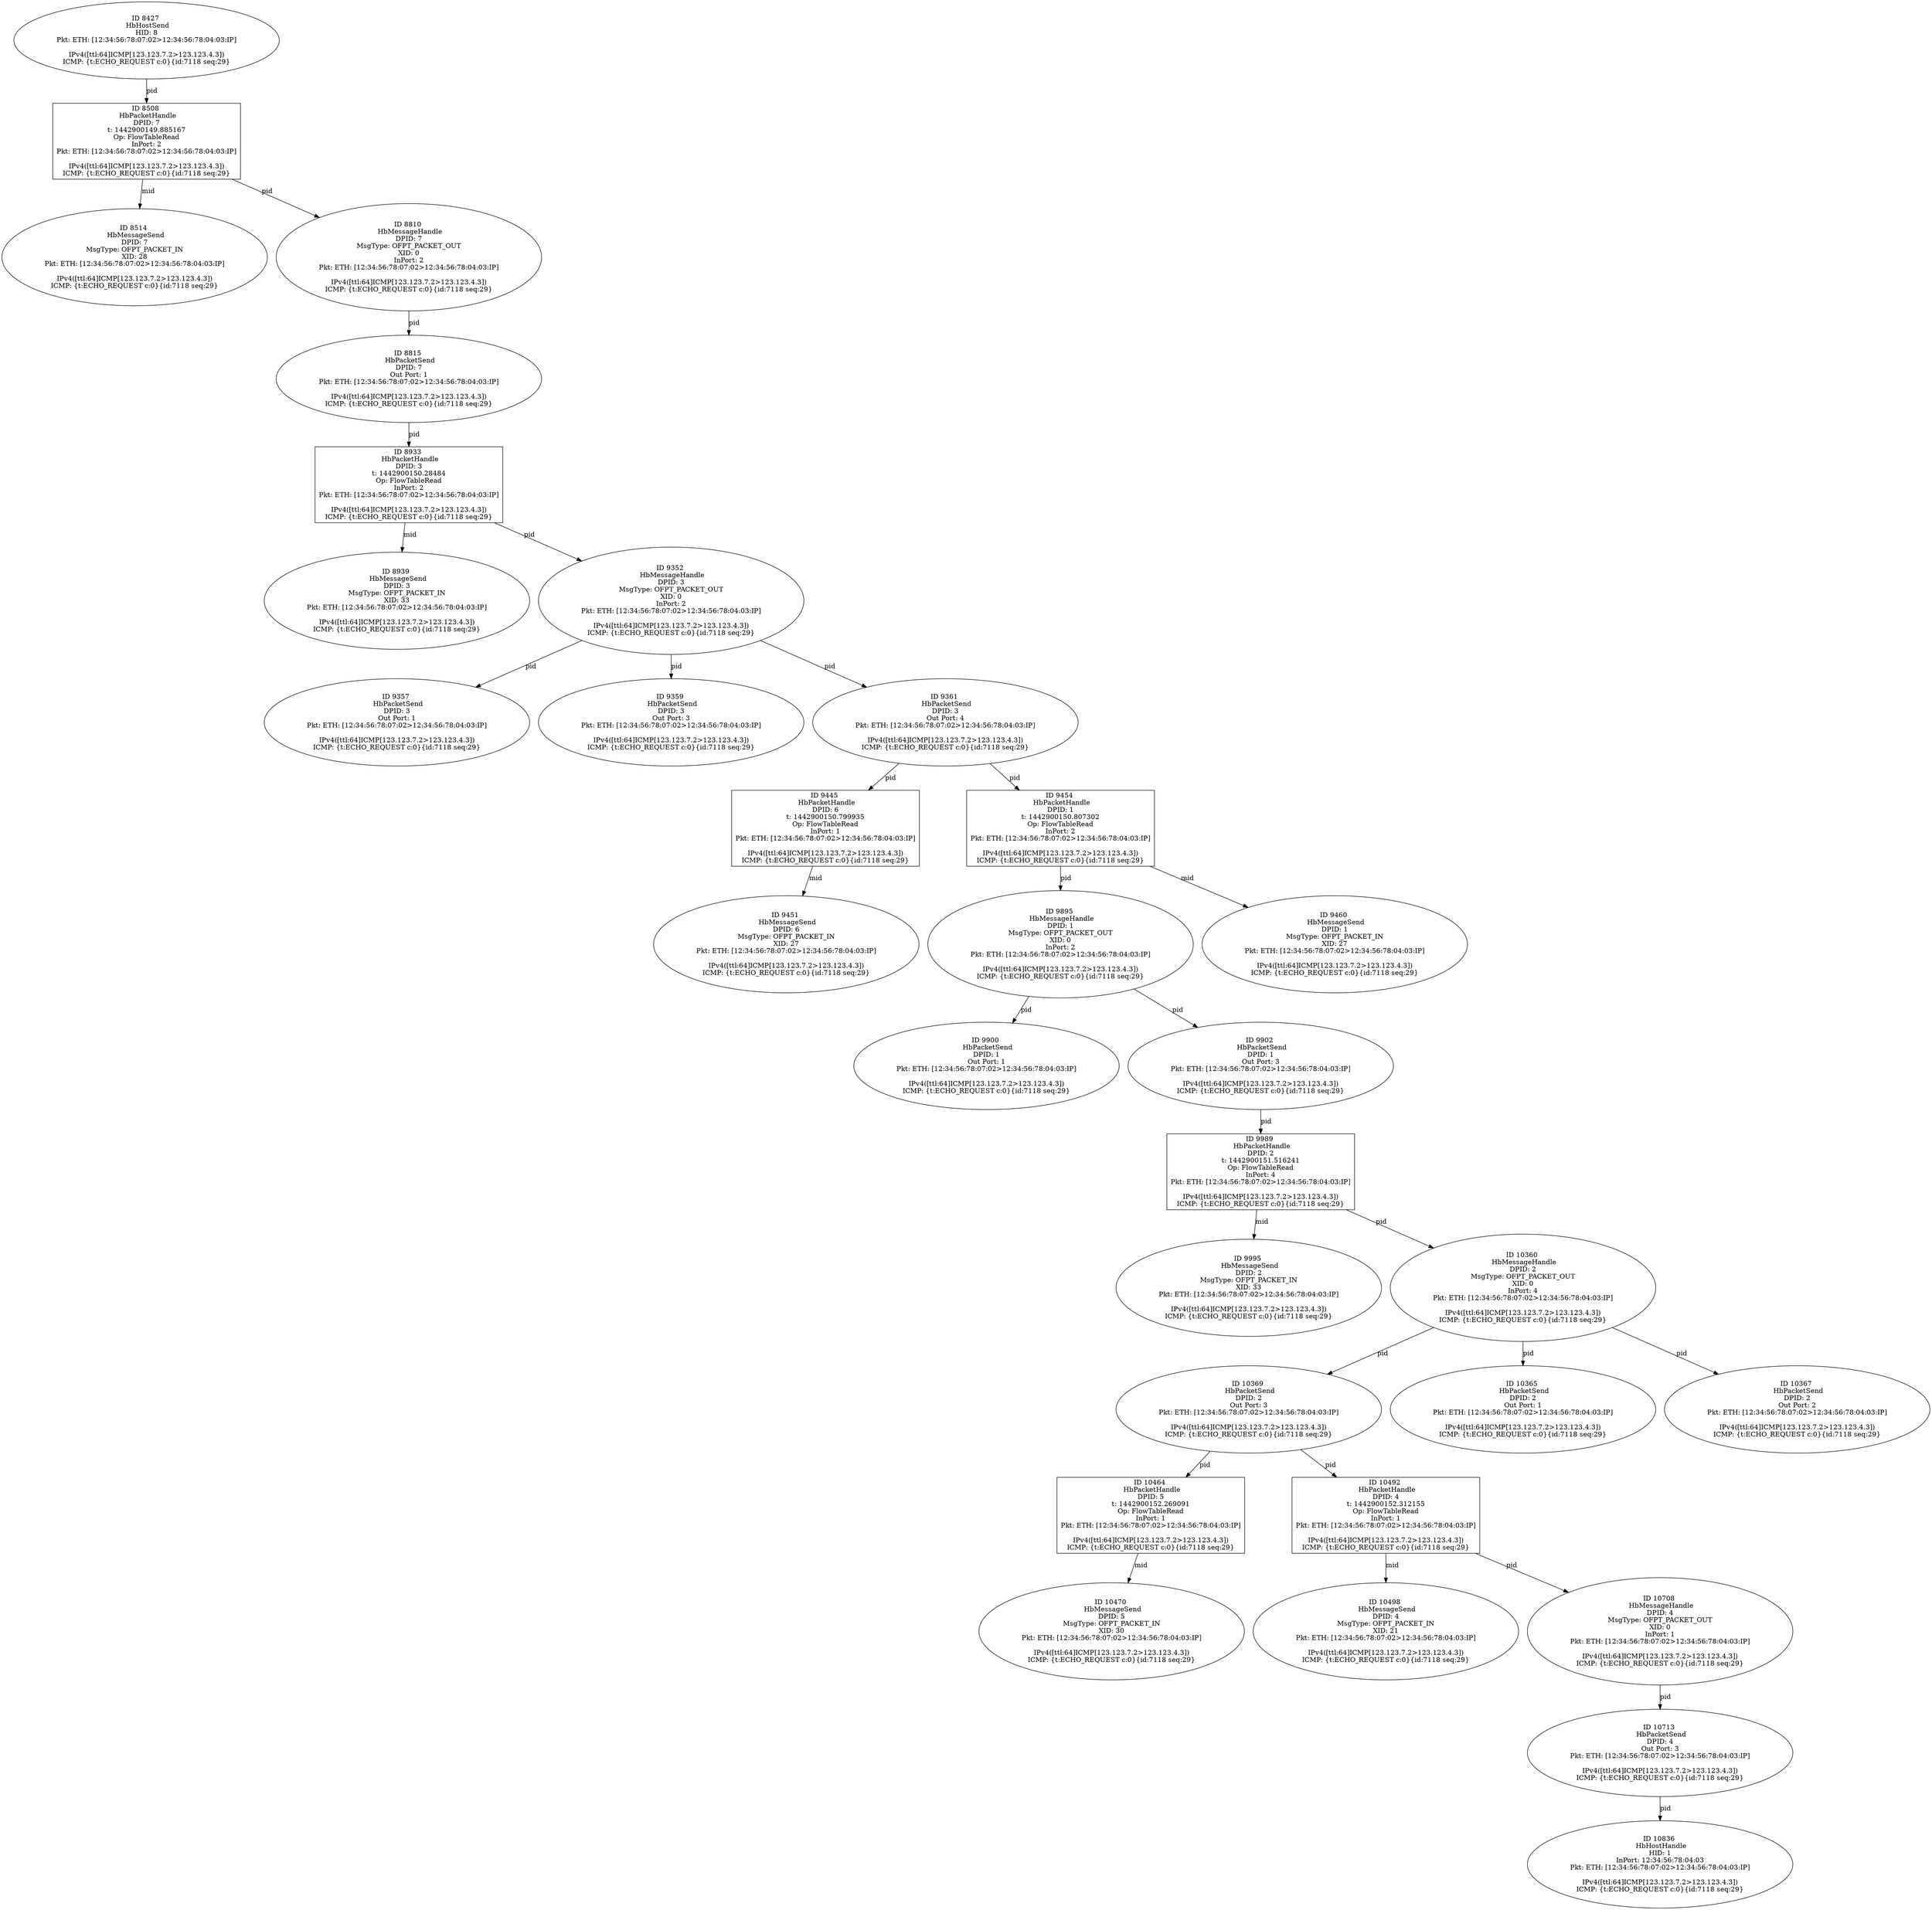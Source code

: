 strict digraph G {
10369 [shape=oval, event=<hb_events.HbPacketSend object at 0x109f85a10>, label="ID 10369 
 HbPacketSend
DPID: 2
Out Port: 3
Pkt: ETH: [12:34:56:78:07:02>12:34:56:78:04:03:IP]

IPv4([ttl:64]ICMP[123.123.7.2>123.123.4.3])
ICMP: {t:ECHO_REQUEST c:0}{id:7118 seq:29}"];
10498 [shape=oval, event=<hb_events.HbMessageSend object at 0x109ffb390>, label="ID 10498 
 HbMessageSend
DPID: 4
MsgType: OFPT_PACKET_IN
XID: 21
Pkt: ETH: [12:34:56:78:07:02>12:34:56:78:04:03:IP]

IPv4([ttl:64]ICMP[123.123.7.2>123.123.4.3])
ICMP: {t:ECHO_REQUEST c:0}{id:7118 seq:29}"];
8939 [shape=oval, event=<hb_events.HbMessageSend object at 0x109b99a10>, label="ID 8939 
 HbMessageSend
DPID: 3
MsgType: OFPT_PACKET_IN
XID: 33
Pkt: ETH: [12:34:56:78:07:02>12:34:56:78:04:03:IP]

IPv4([ttl:64]ICMP[123.123.7.2>123.123.4.3])
ICMP: {t:ECHO_REQUEST c:0}{id:7118 seq:29}"];
9989 [shape=box, event=<hb_events.HbPacketHandle object at 0x109e2ead0>, label="ID 9989 
 HbPacketHandle
DPID: 2
t: 1442900151.516241
Op: FlowTableRead
InPort: 4
Pkt: ETH: [12:34:56:78:07:02>12:34:56:78:04:03:IP]

IPv4([ttl:64]ICMP[123.123.7.2>123.123.4.3])
ICMP: {t:ECHO_REQUEST c:0}{id:7118 seq:29}"];
9352 [shape=oval, event=<hb_events.HbMessageHandle object at 0x109c66fd0>, label="ID 9352 
 HbMessageHandle
DPID: 3
MsgType: OFPT_PACKET_OUT
XID: 0
InPort: 2
Pkt: ETH: [12:34:56:78:07:02>12:34:56:78:04:03:IP]

IPv4([ttl:64]ICMP[123.123.7.2>123.123.4.3])
ICMP: {t:ECHO_REQUEST c:0}{id:7118 seq:29}"];
9995 [shape=oval, event=<hb_events.HbMessageSend object at 0x109e3d290>, label="ID 9995 
 HbMessageSend
DPID: 2
MsgType: OFPT_PACKET_IN
XID: 33
Pkt: ETH: [12:34:56:78:07:02>12:34:56:78:04:03:IP]

IPv4([ttl:64]ICMP[123.123.7.2>123.123.4.3])
ICMP: {t:ECHO_REQUEST c:0}{id:7118 seq:29}"];
9357 [shape=oval, event=<hb_events.HbPacketSend object at 0x109c72c90>, label="ID 9357 
 HbPacketSend
DPID: 3
Out Port: 1
Pkt: ETH: [12:34:56:78:07:02>12:34:56:78:04:03:IP]

IPv4([ttl:64]ICMP[123.123.7.2>123.123.4.3])
ICMP: {t:ECHO_REQUEST c:0}{id:7118 seq:29}"];
9359 [shape=oval, event=<hb_events.HbPacketSend object at 0x109c802d0>, label="ID 9359 
 HbPacketSend
DPID: 3
Out Port: 3
Pkt: ETH: [12:34:56:78:07:02>12:34:56:78:04:03:IP]

IPv4([ttl:64]ICMP[123.123.7.2>123.123.4.3])
ICMP: {t:ECHO_REQUEST c:0}{id:7118 seq:29}"];
9361 [shape=oval, event=<hb_events.HbPacketSend object at 0x109c80510>, label="ID 9361 
 HbPacketSend
DPID: 3
Out Port: 4
Pkt: ETH: [12:34:56:78:07:02>12:34:56:78:04:03:IP]

IPv4([ttl:64]ICMP[123.123.7.2>123.123.4.3])
ICMP: {t:ECHO_REQUEST c:0}{id:7118 seq:29}"];
9895 [shape=oval, event=<hb_events.HbMessageHandle object at 0x109e09d10>, label="ID 9895 
 HbMessageHandle
DPID: 1
MsgType: OFPT_PACKET_OUT
XID: 0
InPort: 2
Pkt: ETH: [12:34:56:78:07:02>12:34:56:78:04:03:IP]

IPv4([ttl:64]ICMP[123.123.7.2>123.123.4.3])
ICMP: {t:ECHO_REQUEST c:0}{id:7118 seq:29}"];
9900 [shape=oval, event=<hb_events.HbPacketSend object at 0x109de8890>, label="ID 9900 
 HbPacketSend
DPID: 1
Out Port: 1
Pkt: ETH: [12:34:56:78:07:02>12:34:56:78:04:03:IP]

IPv4([ttl:64]ICMP[123.123.7.2>123.123.4.3])
ICMP: {t:ECHO_REQUEST c:0}{id:7118 seq:29}"];
9902 [shape=oval, event=<hb_events.HbPacketSend object at 0x109de8ad0>, label="ID 9902 
 HbPacketSend
DPID: 1
Out Port: 3
Pkt: ETH: [12:34:56:78:07:02>12:34:56:78:04:03:IP]

IPv4([ttl:64]ICMP[123.123.7.2>123.123.4.3])
ICMP: {t:ECHO_REQUEST c:0}{id:7118 seq:29}"];
9451 [shape=oval, event=<hb_events.HbMessageSend object at 0x109c9b910>, label="ID 9451 
 HbMessageSend
DPID: 6
MsgType: OFPT_PACKET_IN
XID: 27
Pkt: ETH: [12:34:56:78:07:02>12:34:56:78:04:03:IP]

IPv4([ttl:64]ICMP[123.123.7.2>123.123.4.3])
ICMP: {t:ECHO_REQUEST c:0}{id:7118 seq:29}"];
8508 [shape=box, event=<hb_events.HbPacketHandle object at 0x109ad6b90>, label="ID 8508 
 HbPacketHandle
DPID: 7
t: 1442900149.885167
Op: FlowTableRead
InPort: 2
Pkt: ETH: [12:34:56:78:07:02>12:34:56:78:04:03:IP]

IPv4([ttl:64]ICMP[123.123.7.2>123.123.4.3])
ICMP: {t:ECHO_REQUEST c:0}{id:7118 seq:29}"];
8514 [shape=oval, event=<hb_events.HbMessageSend object at 0x109add390>, label="ID 8514 
 HbMessageSend
DPID: 7
MsgType: OFPT_PACKET_IN
XID: 28
Pkt: ETH: [12:34:56:78:07:02>12:34:56:78:04:03:IP]

IPv4([ttl:64]ICMP[123.123.7.2>123.123.4.3])
ICMP: {t:ECHO_REQUEST c:0}{id:7118 seq:29}"];
10708 [shape=oval, event=<hb_events.HbMessageHandle object at 0x10a0c27d0>, label="ID 10708 
 HbMessageHandle
DPID: 4
MsgType: OFPT_PACKET_OUT
XID: 0
InPort: 1
Pkt: ETH: [12:34:56:78:07:02>12:34:56:78:04:03:IP]

IPv4([ttl:64]ICMP[123.123.7.2>123.123.4.3])
ICMP: {t:ECHO_REQUEST c:0}{id:7118 seq:29}"];
10713 [shape=oval, event=<hb_events.HbPacketSend object at 0x10a0c20d0>, label="ID 10713 
 HbPacketSend
DPID: 4
Out Port: 3
Pkt: ETH: [12:34:56:78:07:02>12:34:56:78:04:03:IP]

IPv4([ttl:64]ICMP[123.123.7.2>123.123.4.3])
ICMP: {t:ECHO_REQUEST c:0}{id:7118 seq:29}"];
9445 [shape=box, event=<hb_events.HbPacketHandle object at 0x109c8ca10>, label="ID 9445 
 HbPacketHandle
DPID: 6
t: 1442900150.799935
Op: FlowTableRead
InPort: 1
Pkt: ETH: [12:34:56:78:07:02>12:34:56:78:04:03:IP]

IPv4([ttl:64]ICMP[123.123.7.2>123.123.4.3])
ICMP: {t:ECHO_REQUEST c:0}{id:7118 seq:29}"];
10464 [shape=box, event=<hb_events.HbPacketHandle object at 0x109fd4390>, label="ID 10464 
 HbPacketHandle
DPID: 5
t: 1442900152.269091
Op: FlowTableRead
InPort: 1
Pkt: ETH: [12:34:56:78:07:02>12:34:56:78:04:03:IP]

IPv4([ttl:64]ICMP[123.123.7.2>123.123.4.3])
ICMP: {t:ECHO_REQUEST c:0}{id:7118 seq:29}"];
8933 [shape=box, event=<hb_events.HbPacketHandle object at 0x109b93690>, label="ID 8933 
 HbPacketHandle
DPID: 3
t: 1442900150.28484
Op: FlowTableRead
InPort: 2
Pkt: ETH: [12:34:56:78:07:02>12:34:56:78:04:03:IP]

IPv4([ttl:64]ICMP[123.123.7.2>123.123.4.3])
ICMP: {t:ECHO_REQUEST c:0}{id:7118 seq:29}"];
10470 [shape=oval, event=<hb_events.HbMessageSend object at 0x109fd4ad0>, label="ID 10470 
 HbMessageSend
DPID: 5
MsgType: OFPT_PACKET_IN
XID: 30
Pkt: ETH: [12:34:56:78:07:02>12:34:56:78:04:03:IP]

IPv4([ttl:64]ICMP[123.123.7.2>123.123.4.3])
ICMP: {t:ECHO_REQUEST c:0}{id:7118 seq:29}"];
8810 [shape=oval, event=<hb_events.HbMessageHandle object at 0x109b5f710>, label="ID 8810 
 HbMessageHandle
DPID: 7
MsgType: OFPT_PACKET_OUT
XID: 0
InPort: 2
Pkt: ETH: [12:34:56:78:07:02>12:34:56:78:04:03:IP]

IPv4([ttl:64]ICMP[123.123.7.2>123.123.4.3])
ICMP: {t:ECHO_REQUEST c:0}{id:7118 seq:29}"];
8427 [shape=oval, event=<hb_events.HbHostSend object at 0x109ab6f50>, label="ID 8427 
 HbHostSend
HID: 8
Pkt: ETH: [12:34:56:78:07:02>12:34:56:78:04:03:IP]

IPv4([ttl:64]ICMP[123.123.7.2>123.123.4.3])
ICMP: {t:ECHO_REQUEST c:0}{id:7118 seq:29}"];
9454 [shape=box, event=<hb_events.HbPacketHandle object at 0x109c9b8d0>, label="ID 9454 
 HbPacketHandle
DPID: 1
t: 1442900150.807302
Op: FlowTableRead
InPort: 2
Pkt: ETH: [12:34:56:78:07:02>12:34:56:78:04:03:IP]

IPv4([ttl:64]ICMP[123.123.7.2>123.123.4.3])
ICMP: {t:ECHO_REQUEST c:0}{id:7118 seq:29}"];
8815 [shape=oval, event=<hb_events.HbPacketSend object at 0x109b5fc10>, label="ID 8815 
 HbPacketSend
DPID: 7
Out Port: 1
Pkt: ETH: [12:34:56:78:07:02>12:34:56:78:04:03:IP]

IPv4([ttl:64]ICMP[123.123.7.2>123.123.4.3])
ICMP: {t:ECHO_REQUEST c:0}{id:7118 seq:29}"];
9460 [shape=oval, event=<hb_events.HbMessageSend object at 0x109ca1e50>, label="ID 9460 
 HbMessageSend
DPID: 1
MsgType: OFPT_PACKET_IN
XID: 27
Pkt: ETH: [12:34:56:78:07:02>12:34:56:78:04:03:IP]

IPv4([ttl:64]ICMP[123.123.7.2>123.123.4.3])
ICMP: {t:ECHO_REQUEST c:0}{id:7118 seq:29}"];
10360 [shape=oval, event=<hb_events.HbMessageHandle object at 0x109f72f50>, label="ID 10360 
 HbMessageHandle
DPID: 2
MsgType: OFPT_PACKET_OUT
XID: 0
InPort: 4
Pkt: ETH: [12:34:56:78:07:02>12:34:56:78:04:03:IP]

IPv4([ttl:64]ICMP[123.123.7.2>123.123.4.3])
ICMP: {t:ECHO_REQUEST c:0}{id:7118 seq:29}"];
10836 [shape=oval, event=<hb_events.HbHostHandle object at 0x10a123a50>, label="ID 10836 
 HbHostHandle
HID: 1
InPort: 12:34:56:78:04:03
Pkt: ETH: [12:34:56:78:07:02>12:34:56:78:04:03:IP]

IPv4([ttl:64]ICMP[123.123.7.2>123.123.4.3])
ICMP: {t:ECHO_REQUEST c:0}{id:7118 seq:29}"];
10492 [shape=box, event=<hb_events.HbPacketHandle object at 0x109fee510>, label="ID 10492 
 HbPacketHandle
DPID: 4
t: 1442900152.312155
Op: FlowTableRead
InPort: 1
Pkt: ETH: [12:34:56:78:07:02>12:34:56:78:04:03:IP]

IPv4([ttl:64]ICMP[123.123.7.2>123.123.4.3])
ICMP: {t:ECHO_REQUEST c:0}{id:7118 seq:29}"];
10365 [shape=oval, event=<hb_events.HbPacketSend object at 0x109f85590>, label="ID 10365 
 HbPacketSend
DPID: 2
Out Port: 1
Pkt: ETH: [12:34:56:78:07:02>12:34:56:78:04:03:IP]

IPv4([ttl:64]ICMP[123.123.7.2>123.123.4.3])
ICMP: {t:ECHO_REQUEST c:0}{id:7118 seq:29}"];
10367 [shape=oval, event=<hb_events.HbPacketSend object at 0x109f857d0>, label="ID 10367 
 HbPacketSend
DPID: 2
Out Port: 2
Pkt: ETH: [12:34:56:78:07:02>12:34:56:78:04:03:IP]

IPv4([ttl:64]ICMP[123.123.7.2>123.123.4.3])
ICMP: {t:ECHO_REQUEST c:0}{id:7118 seq:29}"];
10369 -> 10464  [rel=pid, label=pid];
10369 -> 10492  [rel=pid, label=pid];
9989 -> 10360  [rel=pid, label=pid];
9989 -> 9995  [rel=mid, label=mid];
9352 -> 9361  [rel=pid, label=pid];
9352 -> 9357  [rel=pid, label=pid];
9352 -> 9359  [rel=pid, label=pid];
9361 -> 9445  [rel=pid, label=pid];
9361 -> 9454  [rel=pid, label=pid];
8427 -> 8508  [rel=pid, label=pid];
9895 -> 9900  [rel=pid, label=pid];
9895 -> 9902  [rel=pid, label=pid];
9902 -> 9989  [rel=pid, label=pid];
8508 -> 8514  [rel=mid, label=mid];
8508 -> 8810  [rel=pid, label=pid];
10708 -> 10713  [rel=pid, label=pid];
10713 -> 10836  [rel=pid, label=pid];
9445 -> 9451  [rel=mid, label=mid];
10464 -> 10470  [rel=mid, label=mid];
8933 -> 9352  [rel=pid, label=pid];
8933 -> 8939  [rel=mid, label=mid];
8810 -> 8815  [rel=pid, label=pid];
9454 -> 9460  [rel=mid, label=mid];
9454 -> 9895  [rel=pid, label=pid];
8815 -> 8933  [rel=pid, label=pid];
10360 -> 10369  [rel=pid, label=pid];
10360 -> 10365  [rel=pid, label=pid];
10360 -> 10367  [rel=pid, label=pid];
10492 -> 10498  [rel=mid, label=mid];
10492 -> 10708  [rel=pid, label=pid];
}
